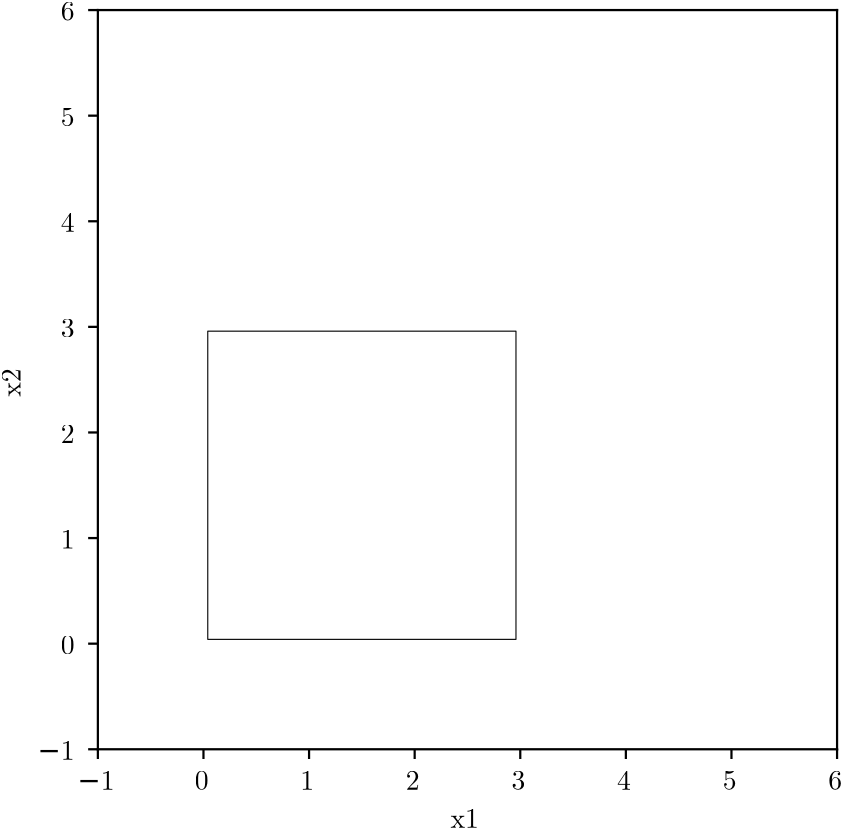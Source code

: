 <?xml version="1.0"?>
<!DOCTYPE ipe SYSTEM "ipe.dtd">
<ipe version="70218" creator="Ipe 7.2.24">
<info created="D:20250818225743" modified="D:20250818225743"/>
<ipestyle>
<symbol name="bullet">
<path matrix="0.04 0 0 0.04 0 0" fill="black">
18 0 0 18 0 0 e
</path>
</symbol>
<layout paper="460.8 345.6" origin="0 0" frame="460.8 345.6"/>
</ipestyle>
<page>
<layer name="alpha"/>
<view layers="alpha" active="alpha"/>
<path layer="alpha" fill="0" fillrule="wind">
103.104 38.016 m
103.104 34.516 l
</path>
<path stroke="0" pen="0.8" join="1">
103.104 38.016 m
103.104 34.516 l
</path>
<text matrix="1 0 0 1 104.116 23.4222" pos="0 0" stroke="0" type="label" width="4.981" height="6.42" depth="0" valign="baseline" size="10">1</text>
<path fill="0" fillrule="wind">
96.7968 26.9722 m
103.057 26.9722 l
103.057 26.1422 l
96.7968 26.1422 l
96.7968 26.9722 l
h
</path>
<path fill="0" fillrule="wind">
141.12 38.016 m
141.12 34.516 l
</path>
<path stroke="0" pen="0.8" join="1">
141.12 38.016 m
141.12 34.516 l
</path>
<text matrix="1 0 0 1 137.94 23.4222" pos="0 0" stroke="0" type="label" width="4.981" height="6.42" depth="0" valign="baseline" size="10">0</text>
<path fill="0" fillrule="wind">
179.136 38.016 m
179.136 34.516 l
</path>
<path stroke="0" pen="0.8" join="1">
179.136 38.016 m
179.136 34.516 l
</path>
<text matrix="1 0 0 1 175.956 23.4222" pos="0 0" stroke="0" type="label" width="4.981" height="6.42" depth="0" valign="baseline" size="10">1</text>
<path fill="0" fillrule="wind">
217.152 38.016 m
217.152 34.516 l
</path>
<path stroke="0" pen="0.8" join="1">
217.152 38.016 m
217.152 34.516 l
</path>
<text matrix="1 0 0 1 213.972 23.4222" pos="0 0" stroke="0" type="label" width="4.981" height="6.42" depth="0" valign="baseline" size="10">2</text>
<path fill="0" fillrule="wind">
255.168 38.016 m
255.168 34.516 l
</path>
<path stroke="0" pen="0.8" join="1">
255.168 38.016 m
255.168 34.516 l
</path>
<text matrix="1 0 0 1 251.988 23.4222" pos="0 0" stroke="0" type="label" width="4.981" height="6.42" depth="0" valign="baseline" size="10">3</text>
<path fill="0" fillrule="wind">
293.184 38.016 m
293.184 34.516 l
</path>
<path stroke="0" pen="0.8" join="1">
293.184 38.016 m
293.184 34.516 l
</path>
<text matrix="1 0 0 1 290.004 23.4222" pos="0 0" stroke="0" type="label" width="4.981" height="6.42" depth="0" valign="baseline" size="10">4</text>
<path fill="0" fillrule="wind">
331.2 38.016 m
331.2 34.516 l
</path>
<path stroke="0" pen="0.8" join="1">
331.2 38.016 m
331.2 34.516 l
</path>
<text matrix="1 0 0 1 328.02 23.4222" pos="0 0" stroke="0" type="label" width="4.981" height="6.42" depth="0" valign="baseline" size="10">5</text>
<path fill="0" fillrule="wind">
369.216 38.016 m
369.216 34.516 l
</path>
<path stroke="0" pen="0.8" join="1">
369.216 38.016 m
369.216 34.516 l
</path>
<text matrix="1 0 0 1 366.036 23.4222" pos="0 0" stroke="0" type="label" width="4.981" height="6.42" depth="0" valign="baseline" size="10">6</text>
<text matrix="1 0 0 1 230.019 9.75037" pos="0 0" stroke="0" type="label" width="10.239" height="6.42" depth="0" valign="baseline" size="10">x1</text>
<path fill="0" fillrule="wind">
103.104 38.016 m
99.604 38.016 l
</path>
<path stroke="0" pen="0.8" join="1">
103.104 38.016 m
99.604 38.016 l
</path>
<text matrix="1 0 0 1 89.7485 34.2191" pos="0 0" stroke="0" type="label" width="4.981" height="6.42" depth="0" valign="baseline" size="10">1</text>
<path fill="0" fillrule="wind">
82.4296 37.7691 m
88.6896 37.7691 l
88.6896 36.9391 l
82.4296 36.9391 l
82.4296 37.7691 l
h
</path>
<path fill="0" fillrule="wind">
103.104 76.032 m
99.604 76.032 l
</path>
<path stroke="0" pen="0.8" join="1">
103.104 76.032 m
99.604 76.032 l
</path>
<text matrix="1 0 0 1 89.7446 72.2351" pos="0 0" stroke="0" type="label" width="4.981" height="6.42" depth="0" valign="baseline" size="10">0</text>
<path fill="0" fillrule="wind">
103.104 114.048 m
99.604 114.048 l
</path>
<path stroke="0" pen="0.8" join="1">
103.104 114.048 m
99.604 114.048 l
</path>
<text matrix="1 0 0 1 89.7446 110.251" pos="0 0" stroke="0" type="label" width="4.981" height="6.42" depth="0" valign="baseline" size="10">1</text>
<path fill="0" fillrule="wind">
103.104 152.064 m
99.604 152.064 l
</path>
<path stroke="0" pen="0.8" join="1">
103.104 152.064 m
99.604 152.064 l
</path>
<text matrix="1 0 0 1 89.7446 148.267" pos="0 0" stroke="0" type="label" width="4.981" height="6.42" depth="0" valign="baseline" size="10">2</text>
<path fill="0" fillrule="wind">
103.104 190.08 m
99.604 190.08 l
</path>
<path stroke="0" pen="0.8" join="1">
103.104 190.08 m
99.604 190.08 l
</path>
<text matrix="1 0 0 1 89.7446 186.283" pos="0 0" stroke="0" type="label" width="4.981" height="6.42" depth="0" valign="baseline" size="10">3</text>
<path fill="0" fillrule="wind">
103.104 228.096 m
99.604 228.096 l
</path>
<path stroke="0" pen="0.8" join="1">
103.104 228.096 m
99.604 228.096 l
</path>
<text matrix="1 0 0 1 89.7446 224.299" pos="0 0" stroke="0" type="label" width="4.981" height="6.42" depth="0" valign="baseline" size="10">4</text>
<path fill="0" fillrule="wind">
103.104 266.112 m
99.604 266.112 l
</path>
<path stroke="0" pen="0.8" join="1">
103.104 266.112 m
99.604 266.112 l
</path>
<text matrix="1 0 0 1 89.7446 262.315" pos="0 0" stroke="0" type="label" width="4.981" height="6.42" depth="0" valign="baseline" size="10">5</text>
<path fill="0" fillrule="wind">
103.104 304.128 m
99.604 304.128 l
</path>
<path stroke="0" pen="0.8" join="1">
103.104 304.128 m
99.604 304.128 l
</path>
<text matrix="1 0 0 1 89.7446 300.331" pos="0 0" stroke="0" type="label" width="4.981" height="6.42" depth="0" valign="baseline" size="10">6</text>
<text matrix="0 1 -1 0 75.2915 164.931" pos="0 0" stroke="0" type="label" width="10.239" height="6.42" depth="0" valign="baseline" size="10">x2</text>
<path stroke="0" pen="0.8" cap="2">
103.104 38.016 m
103.104 304.128 l
</path>
<path stroke="0" pen="0.8" cap="2">
369.216 38.016 m
369.216 304.128 l
</path>
<path stroke="0" pen="0.8" cap="2">
103.104 38.016 m
369.216 38.016 l
</path>
<path stroke="0" pen="0.8" cap="2">
103.104 304.128 m
369.216 304.128 l
</path>
<path stroke="black">
142.667 188.533 m
142.667 77.5792 l
253.621 77.5792 l
253.621 188.533 l
h
</path>
</page>
</ipe>
